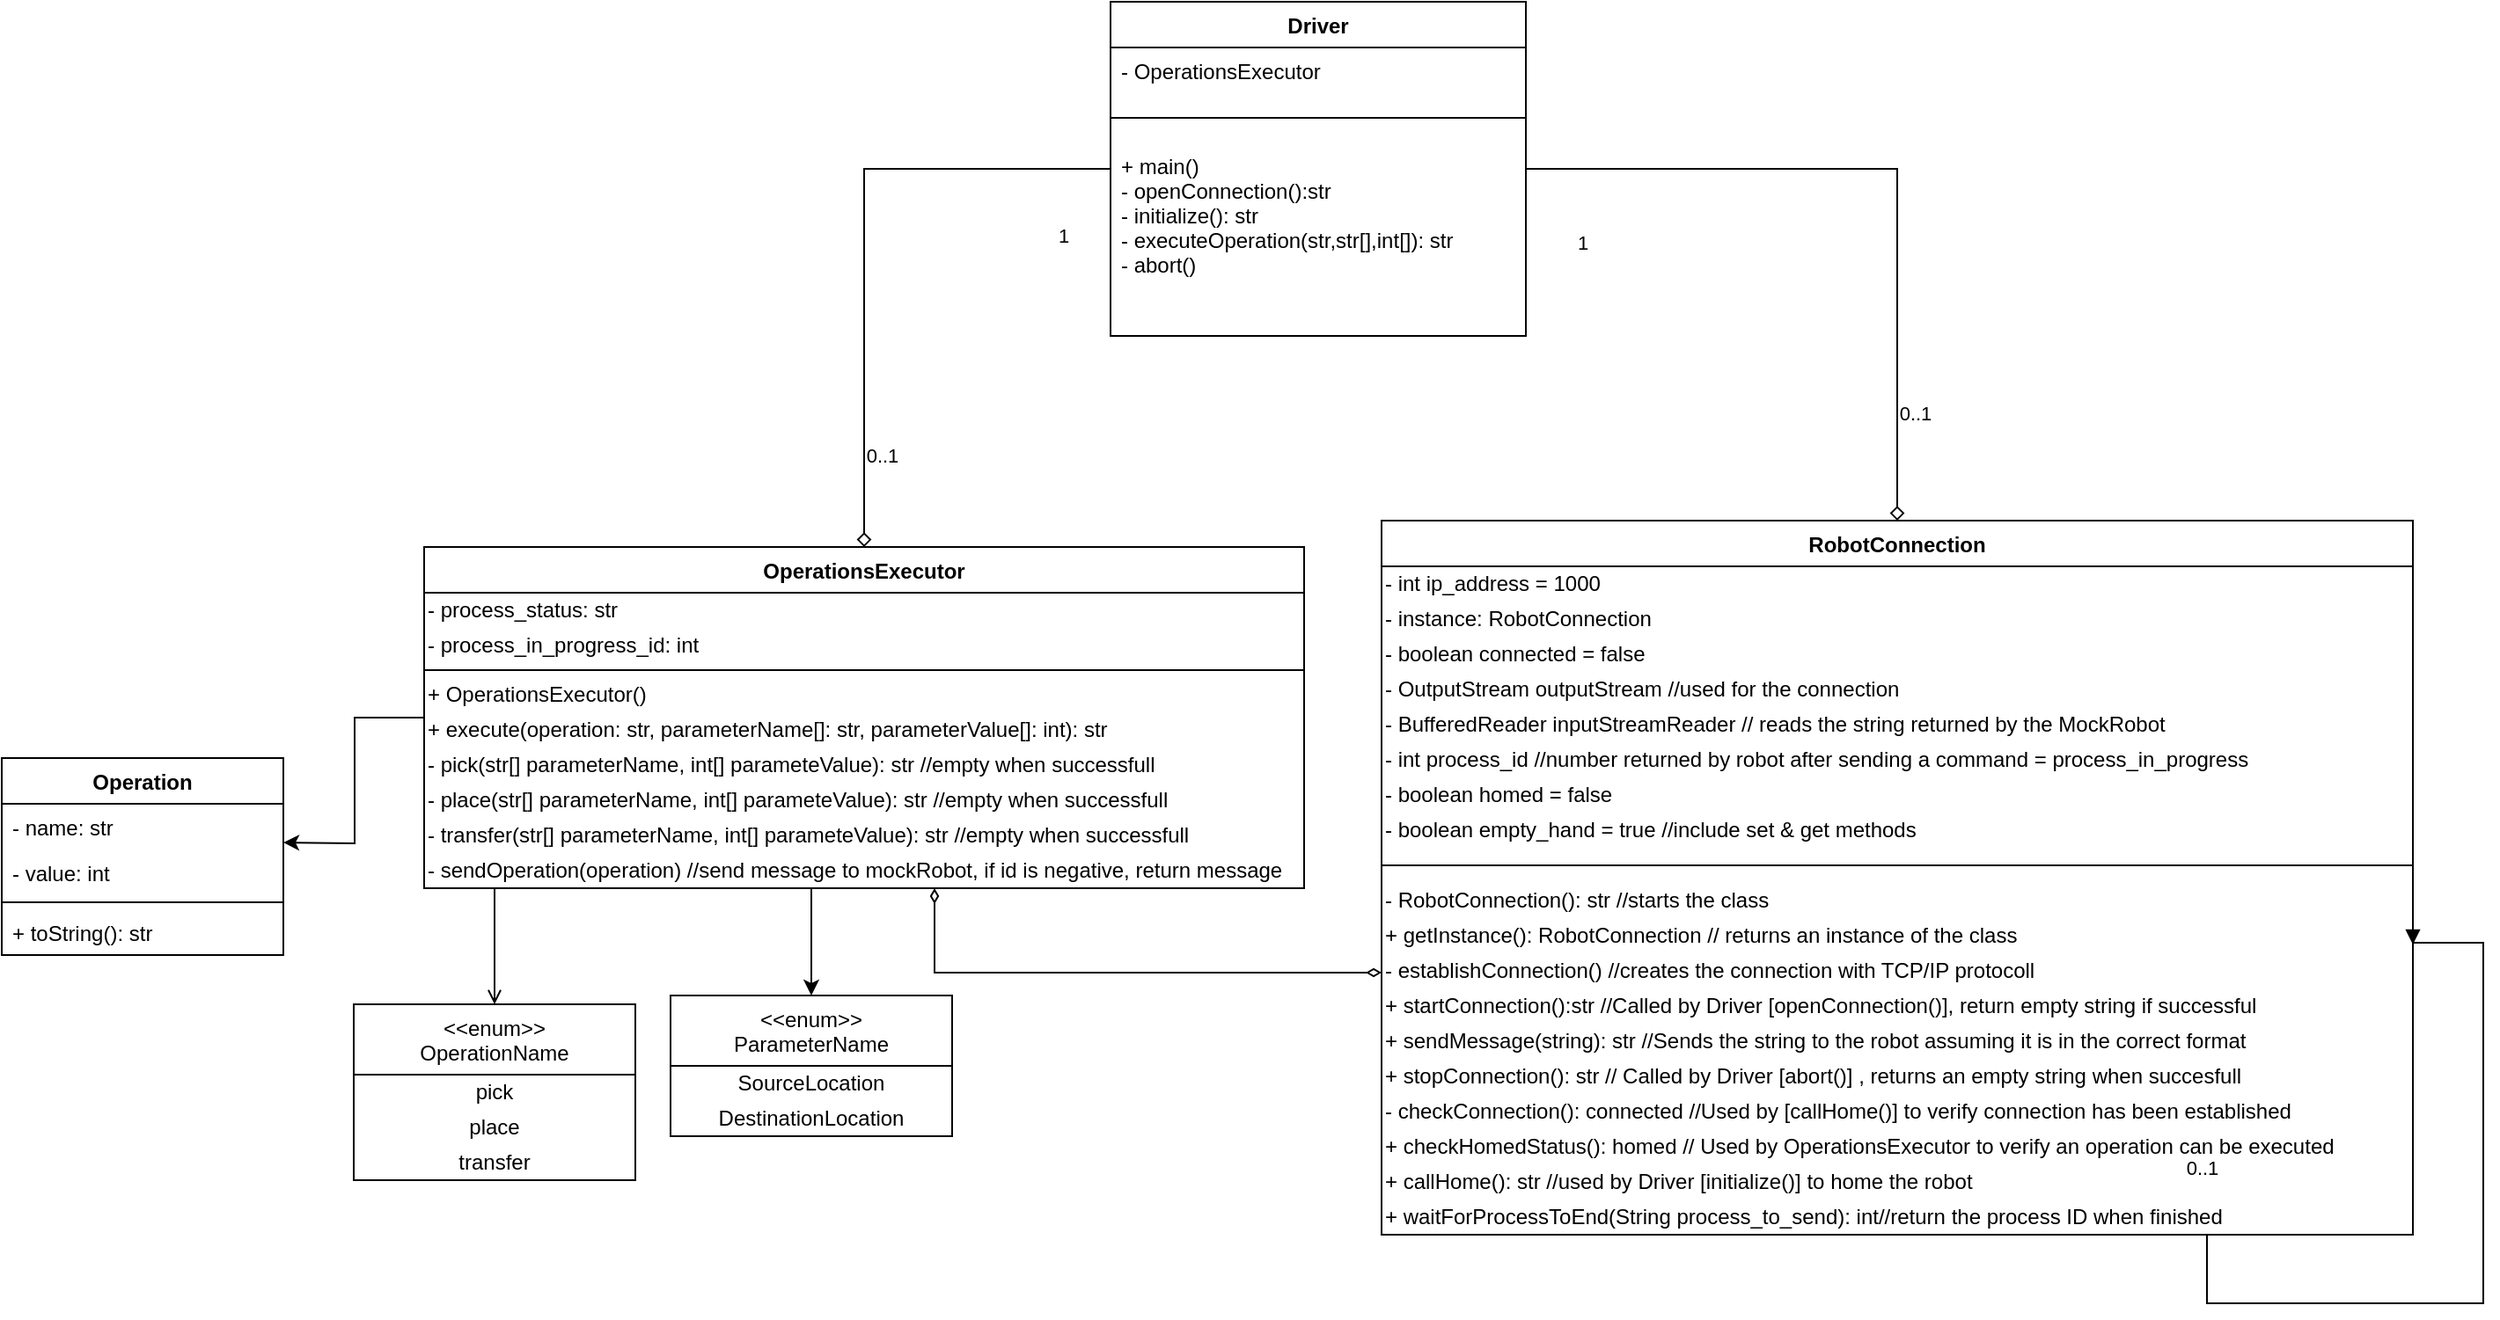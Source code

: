 <mxfile version="14.9.3" type="github">
  <diagram id="bwN6AeMt5tZ8UF1TNSbd" name="Page-1">
    <mxGraphModel dx="2049" dy="1690" grid="1" gridSize="10" guides="1" tooltips="1" connect="1" arrows="0" fold="1" page="1" pageScale="1" pageWidth="827" pageHeight="1169" math="0" shadow="0">
      <root>
        <mxCell id="0" />
        <mxCell id="1" parent="0" />
        <mxCell id="OFoZSoZyWxW7RN4DEDmb-1" value="Driver" style="swimlane;fontStyle=1;align=center;verticalAlign=top;childLayout=stackLayout;horizontal=1;startSize=26;horizontalStack=0;resizeParent=1;resizeParentMax=0;resizeLast=0;collapsible=1;marginBottom=0;" parent="1" vertex="1">
          <mxGeometry x="130" y="-50" width="236" height="190" as="geometry">
            <mxRectangle x="20" y="-150" width="70" height="26" as="alternateBounds" />
          </mxGeometry>
        </mxCell>
        <mxCell id="ZteklEqnGV9etw1wFDza-6" value="- OperationsExecutor" style="text;strokeColor=none;fillColor=none;align=left;verticalAlign=top;spacingLeft=4;spacingRight=4;overflow=hidden;rotatable=0;points=[[0,0.5],[1,0.5]];portConstraint=eastwest;" parent="OFoZSoZyWxW7RN4DEDmb-1" vertex="1">
          <mxGeometry y="26" width="236" height="26" as="geometry" />
        </mxCell>
        <mxCell id="OFoZSoZyWxW7RN4DEDmb-3" value="" style="line;strokeWidth=1;fillColor=none;align=left;verticalAlign=middle;spacingTop=-1;spacingLeft=3;spacingRight=3;rotatable=0;labelPosition=right;points=[];portConstraint=eastwest;" parent="OFoZSoZyWxW7RN4DEDmb-1" vertex="1">
          <mxGeometry y="52" width="236" height="28" as="geometry" />
        </mxCell>
        <mxCell id="OFoZSoZyWxW7RN4DEDmb-4" value="+ main()&#xa;- openConnection():str&#xa;- initialize(): str&#xa;- executeOperation(str,str[],int[]): str&#xa;- abort()&#xa;" style="text;strokeColor=none;fillColor=none;align=left;verticalAlign=top;spacingLeft=4;spacingRight=4;overflow=hidden;rotatable=0;points=[[0,0.5],[1,0.5]];portConstraint=eastwest;" parent="OFoZSoZyWxW7RN4DEDmb-1" vertex="1">
          <mxGeometry y="80" width="236" height="110" as="geometry" />
        </mxCell>
        <mxCell id="OFoZSoZyWxW7RN4DEDmb-5" value="RobotConnection" style="swimlane;fontStyle=1;align=center;verticalAlign=top;childLayout=stackLayout;horizontal=1;startSize=26;horizontalStack=0;resizeParent=1;resizeParentMax=0;resizeLast=0;collapsible=1;marginBottom=0;" parent="1" vertex="1">
          <mxGeometry x="284" y="245" width="586" height="406" as="geometry">
            <mxRectangle x="284" y="300" width="130" height="26" as="alternateBounds" />
          </mxGeometry>
        </mxCell>
        <mxCell id="UFVqu1UR7yA-cZj-ZWuM-9" value="&lt;span style=&quot;&quot;&gt;- int ip_address = 1000&lt;/span&gt;" style="text;html=1;strokeColor=none;fillColor=none;align=left;verticalAlign=middle;whiteSpace=wrap;rounded=0;labelBackgroundColor=none;" vertex="1" parent="OFoZSoZyWxW7RN4DEDmb-5">
          <mxGeometry y="26" width="586" height="20" as="geometry" />
        </mxCell>
        <mxCell id="UFVqu1UR7yA-cZj-ZWuM-10" value="&lt;span style=&quot;&quot;&gt;- instance: RobotConnection&lt;/span&gt;" style="text;html=1;strokeColor=none;fillColor=none;align=left;verticalAlign=middle;whiteSpace=wrap;rounded=0;labelBackgroundColor=none;" vertex="1" parent="OFoZSoZyWxW7RN4DEDmb-5">
          <mxGeometry y="46" width="586" height="20" as="geometry" />
        </mxCell>
        <mxCell id="UFVqu1UR7yA-cZj-ZWuM-11" value="&lt;span&gt;- boolean connected = false&lt;/span&gt;" style="text;html=1;strokeColor=none;fillColor=none;align=left;verticalAlign=middle;whiteSpace=wrap;rounded=0;labelBackgroundColor=none;" vertex="1" parent="OFoZSoZyWxW7RN4DEDmb-5">
          <mxGeometry y="66" width="586" height="20" as="geometry" />
        </mxCell>
        <mxCell id="UFVqu1UR7yA-cZj-ZWuM-12" value="&lt;span&gt;- OutputStream outputStream //used for the connection&lt;/span&gt;" style="text;html=1;strokeColor=none;fillColor=none;align=left;verticalAlign=middle;whiteSpace=wrap;rounded=0;labelBackgroundColor=none;" vertex="1" parent="OFoZSoZyWxW7RN4DEDmb-5">
          <mxGeometry y="86" width="586" height="20" as="geometry" />
        </mxCell>
        <mxCell id="UFVqu1UR7yA-cZj-ZWuM-13" value="&lt;span&gt;- BufferedReader inputStreamReader // reads the string returned by the MockRobot&lt;/span&gt;" style="text;html=1;strokeColor=none;fillColor=none;align=left;verticalAlign=middle;whiteSpace=wrap;rounded=0;labelBackgroundColor=none;" vertex="1" parent="OFoZSoZyWxW7RN4DEDmb-5">
          <mxGeometry y="106" width="586" height="20" as="geometry" />
        </mxCell>
        <mxCell id="UFVqu1UR7yA-cZj-ZWuM-14" value="&lt;span&gt;- int process_id //number returned by robot after sending a command = process_in_progress&lt;/span&gt;" style="text;html=1;strokeColor=none;fillColor=none;align=left;verticalAlign=middle;whiteSpace=wrap;rounded=0;labelBackgroundColor=none;" vertex="1" parent="OFoZSoZyWxW7RN4DEDmb-5">
          <mxGeometry y="126" width="586" height="20" as="geometry" />
        </mxCell>
        <mxCell id="UFVqu1UR7yA-cZj-ZWuM-15" value="&lt;span&gt;- boolean homed = false&lt;/span&gt;" style="text;html=1;strokeColor=none;fillColor=none;align=left;verticalAlign=middle;whiteSpace=wrap;rounded=0;labelBackgroundColor=none;" vertex="1" parent="OFoZSoZyWxW7RN4DEDmb-5">
          <mxGeometry y="146" width="586" height="20" as="geometry" />
        </mxCell>
        <mxCell id="UFVqu1UR7yA-cZj-ZWuM-17" value="&lt;span&gt;- boolean&amp;nbsp;&lt;/span&gt;empty_hand = true&amp;nbsp;&lt;span&gt;//include set &amp;amp; get methods&lt;/span&gt;" style="text;html=1;strokeColor=none;fillColor=none;align=left;verticalAlign=middle;whiteSpace=wrap;rounded=0;labelBackgroundColor=none;" vertex="1" parent="OFoZSoZyWxW7RN4DEDmb-5">
          <mxGeometry y="166" width="586" height="20" as="geometry" />
        </mxCell>
        <mxCell id="OFoZSoZyWxW7RN4DEDmb-7" value="" style="line;strokeWidth=1;fillColor=none;align=left;verticalAlign=middle;spacingTop=-1;spacingLeft=3;spacingRight=3;rotatable=0;labelPosition=right;points=[];portConstraint=eastwest;" parent="OFoZSoZyWxW7RN4DEDmb-5" vertex="1">
          <mxGeometry y="186" width="586" height="20" as="geometry" />
        </mxCell>
        <mxCell id="UFVqu1UR7yA-cZj-ZWuM-24" value="&lt;span&gt;- RobotConnection(): str //starts the class&amp;nbsp;&lt;/span&gt;" style="text;html=1;strokeColor=none;fillColor=none;align=left;verticalAlign=middle;whiteSpace=wrap;rounded=0;labelBackgroundColor=none;" vertex="1" parent="OFoZSoZyWxW7RN4DEDmb-5">
          <mxGeometry y="206" width="586" height="20" as="geometry" />
        </mxCell>
        <mxCell id="UFVqu1UR7yA-cZj-ZWuM-25" value="&lt;span&gt;+ getInstance(): RobotConnection // returns an instance of the class&lt;/span&gt;" style="text;html=1;strokeColor=none;fillColor=none;align=left;verticalAlign=middle;whiteSpace=wrap;rounded=0;labelBackgroundColor=none;" vertex="1" parent="OFoZSoZyWxW7RN4DEDmb-5">
          <mxGeometry y="226" width="586" height="20" as="geometry" />
        </mxCell>
        <mxCell id="UFVqu1UR7yA-cZj-ZWuM-26" value="&lt;span&gt;- establishConnection() //creates the connection with TCP/IP protocoll&lt;/span&gt;" style="text;html=1;strokeColor=none;fillColor=none;align=left;verticalAlign=middle;whiteSpace=wrap;rounded=0;labelBackgroundColor=none;" vertex="1" parent="OFoZSoZyWxW7RN4DEDmb-5">
          <mxGeometry y="246" width="586" height="20" as="geometry" />
        </mxCell>
        <mxCell id="UFVqu1UR7yA-cZj-ZWuM-27" value="&lt;span&gt;+ startConnection():str //Called by Driver [openConnection()], return empty string if successful&lt;/span&gt;" style="text;html=1;strokeColor=none;fillColor=none;align=left;verticalAlign=middle;whiteSpace=wrap;rounded=0;labelBackgroundColor=none;" vertex="1" parent="OFoZSoZyWxW7RN4DEDmb-5">
          <mxGeometry y="266" width="586" height="20" as="geometry" />
        </mxCell>
        <mxCell id="UFVqu1UR7yA-cZj-ZWuM-28" value="&lt;span&gt;+ sendMessage(string): str //Sends the string to the robot assuming it is in the correct format&lt;/span&gt;" style="text;html=1;strokeColor=none;fillColor=none;align=left;verticalAlign=middle;whiteSpace=wrap;rounded=0;labelBackgroundColor=none;" vertex="1" parent="OFoZSoZyWxW7RN4DEDmb-5">
          <mxGeometry y="286" width="586" height="20" as="geometry" />
        </mxCell>
        <mxCell id="UFVqu1UR7yA-cZj-ZWuM-29" value="&lt;span&gt;+ stopConnection(): str // Called by Driver [abort()] , returns an empty string when succesfull&lt;/span&gt;" style="text;html=1;strokeColor=none;fillColor=none;align=left;verticalAlign=middle;whiteSpace=wrap;rounded=0;labelBackgroundColor=none;" vertex="1" parent="OFoZSoZyWxW7RN4DEDmb-5">
          <mxGeometry y="306" width="586" height="20" as="geometry" />
        </mxCell>
        <mxCell id="UFVqu1UR7yA-cZj-ZWuM-30" value="&lt;span&gt;- checkConnection(): connected //Used by [callHome()] to verify connection has been established&lt;/span&gt;" style="text;html=1;strokeColor=none;fillColor=none;align=left;verticalAlign=middle;whiteSpace=wrap;rounded=0;labelBackgroundColor=none;" vertex="1" parent="OFoZSoZyWxW7RN4DEDmb-5">
          <mxGeometry y="326" width="586" height="20" as="geometry" />
        </mxCell>
        <mxCell id="UFVqu1UR7yA-cZj-ZWuM-31" value="&lt;span&gt;+ checkHomedStatus(): homed // Used by OperationsExecutor to verify an operation can be executed&lt;/span&gt;" style="text;html=1;strokeColor=none;fillColor=none;align=left;verticalAlign=middle;whiteSpace=wrap;rounded=0;labelBackgroundColor=none;" vertex="1" parent="OFoZSoZyWxW7RN4DEDmb-5">
          <mxGeometry y="346" width="586" height="20" as="geometry" />
        </mxCell>
        <mxCell id="UFVqu1UR7yA-cZj-ZWuM-32" value="&lt;span&gt;+ callHome(): str //used by Driver [initialize()] to home the robot&lt;/span&gt;" style="text;html=1;strokeColor=none;fillColor=none;align=left;verticalAlign=middle;whiteSpace=wrap;rounded=0;labelBackgroundColor=none;" vertex="1" parent="OFoZSoZyWxW7RN4DEDmb-5">
          <mxGeometry y="366" width="586" height="20" as="geometry" />
        </mxCell>
        <mxCell id="UFVqu1UR7yA-cZj-ZWuM-33" value="&lt;span&gt;+ waitForProcessToEnd(String process_to_send): int//return the process ID when finished&lt;/span&gt;" style="text;html=1;strokeColor=none;fillColor=none;align=left;verticalAlign=middle;whiteSpace=wrap;rounded=0;labelBackgroundColor=none;" vertex="1" parent="OFoZSoZyWxW7RN4DEDmb-5">
          <mxGeometry y="386" width="586" height="20" as="geometry" />
        </mxCell>
        <mxCell id="OFoZSoZyWxW7RN4DEDmb-10" style="edgeStyle=orthogonalEdgeStyle;rounded=0;orthogonalLoop=1;jettySize=auto;html=1;endArrow=block;endFill=1;entryX=1;entryY=0.75;entryDx=0;entryDy=0;" parent="OFoZSoZyWxW7RN4DEDmb-5" source="OFoZSoZyWxW7RN4DEDmb-5" target="UFVqu1UR7yA-cZj-ZWuM-25" edge="1">
          <mxGeometry relative="1" as="geometry">
            <mxPoint x="586" y="491" as="targetPoint" />
            <Array as="points">
              <mxPoint x="469" y="445" />
              <mxPoint x="626" y="445" />
              <mxPoint x="626" y="240" />
            </Array>
            <mxPoint x="468.8" y="576" as="sourcePoint" />
          </mxGeometry>
        </mxCell>
        <mxCell id="OFoZSoZyWxW7RN4DEDmb-11" value="0..1" style="edgeLabel;html=1;align=center;verticalAlign=middle;resizable=0;points=[];" parent="OFoZSoZyWxW7RN4DEDmb-10" vertex="1" connectable="0">
          <mxGeometry x="0.039" y="2" relative="1" as="geometry">
            <mxPoint x="-158" y="-44" as="offset" />
          </mxGeometry>
        </mxCell>
        <mxCell id="OFoZSoZyWxW7RN4DEDmb-9" style="edgeStyle=orthogonalEdgeStyle;rounded=0;orthogonalLoop=1;jettySize=auto;html=1;endArrow=diamond;endFill=0;" parent="1" source="OFoZSoZyWxW7RN4DEDmb-1" target="OFoZSoZyWxW7RN4DEDmb-5" edge="1">
          <mxGeometry relative="1" as="geometry">
            <Array as="points">
              <mxPoint x="577" y="45" />
            </Array>
          </mxGeometry>
        </mxCell>
        <mxCell id="OFoZSoZyWxW7RN4DEDmb-12" value="0..1" style="edgeLabel;html=1;align=center;verticalAlign=middle;resizable=0;points=[];" parent="OFoZSoZyWxW7RN4DEDmb-9" vertex="1" connectable="0">
          <mxGeometry x="0.656" y="-4" relative="1" as="geometry">
            <mxPoint x="14" y="9" as="offset" />
          </mxGeometry>
        </mxCell>
        <mxCell id="OFoZSoZyWxW7RN4DEDmb-13" value="1" style="edgeLabel;html=1;align=center;verticalAlign=middle;resizable=0;points=[];" parent="OFoZSoZyWxW7RN4DEDmb-9" vertex="1" connectable="0">
          <mxGeometry x="-0.844" y="-2" relative="1" as="geometry">
            <mxPoint y="40" as="offset" />
          </mxGeometry>
        </mxCell>
        <mxCell id="OFoZSoZyWxW7RN4DEDmb-26" style="edgeStyle=orthogonalEdgeStyle;rounded=0;orthogonalLoop=1;jettySize=auto;html=1;endArrow=diamondThin;endFill=0;startArrow=diamondThin;startFill=0;" parent="1" source="OFoZSoZyWxW7RN4DEDmb-19" target="OFoZSoZyWxW7RN4DEDmb-5" edge="1">
          <mxGeometry relative="1" as="geometry">
            <Array as="points">
              <mxPoint x="30" y="502" />
            </Array>
          </mxGeometry>
        </mxCell>
        <mxCell id="UFVqu1UR7yA-cZj-ZWuM-3" style="edgeStyle=orthogonalEdgeStyle;rounded=0;orthogonalLoop=1;jettySize=auto;html=1;entryX=0.5;entryY=0;entryDx=0;entryDy=0;" edge="1" parent="1" source="OFoZSoZyWxW7RN4DEDmb-19" target="UFVqu1UR7yA-cZj-ZWuM-1">
          <mxGeometry relative="1" as="geometry">
            <Array as="points">
              <mxPoint x="-40" y="480" />
              <mxPoint x="-40" y="480" />
            </Array>
          </mxGeometry>
        </mxCell>
        <mxCell id="UFVqu1UR7yA-cZj-ZWuM-8" style="edgeStyle=orthogonalEdgeStyle;rounded=0;orthogonalLoop=1;jettySize=auto;html=1;" edge="1" parent="1" source="OFoZSoZyWxW7RN4DEDmb-19">
          <mxGeometry relative="1" as="geometry">
            <mxPoint x="-340" y="428" as="targetPoint" />
          </mxGeometry>
        </mxCell>
        <mxCell id="OFoZSoZyWxW7RN4DEDmb-19" value="OperationsExecutor" style="swimlane;fontStyle=1;align=center;verticalAlign=top;childLayout=stackLayout;horizontal=1;startSize=26;horizontalStack=0;resizeParent=1;resizeParentMax=0;resizeLast=0;collapsible=1;marginBottom=0;" parent="1" vertex="1">
          <mxGeometry x="-260" y="260" width="500" height="194" as="geometry">
            <mxRectangle x="-40" y="390" width="150" height="26" as="alternateBounds" />
          </mxGeometry>
        </mxCell>
        <mxCell id="UFVqu1UR7yA-cZj-ZWuM-35" value="&lt;span&gt;- process_status: str&lt;/span&gt;" style="text;html=1;strokeColor=none;fillColor=none;align=left;verticalAlign=middle;whiteSpace=wrap;rounded=0;labelBackgroundColor=none;" vertex="1" parent="OFoZSoZyWxW7RN4DEDmb-19">
          <mxGeometry y="26" width="500" height="20" as="geometry" />
        </mxCell>
        <mxCell id="UFVqu1UR7yA-cZj-ZWuM-34" value="- process_in_progress_id: int" style="text;html=1;strokeColor=none;fillColor=none;align=left;verticalAlign=middle;whiteSpace=wrap;rounded=0;labelBackgroundColor=none;" vertex="1" parent="OFoZSoZyWxW7RN4DEDmb-19">
          <mxGeometry y="46" width="500" height="20" as="geometry" />
        </mxCell>
        <mxCell id="OFoZSoZyWxW7RN4DEDmb-21" value="" style="line;strokeWidth=1;fillColor=none;align=left;verticalAlign=middle;spacingTop=-1;spacingLeft=3;spacingRight=3;rotatable=0;labelPosition=right;points=[];portConstraint=eastwest;" parent="OFoZSoZyWxW7RN4DEDmb-19" vertex="1">
          <mxGeometry y="66" width="500" height="8" as="geometry" />
        </mxCell>
        <mxCell id="UFVqu1UR7yA-cZj-ZWuM-18" value="+ OperationsExecutor()" style="text;html=1;strokeColor=none;fillColor=none;align=left;verticalAlign=middle;whiteSpace=wrap;rounded=0;labelBackgroundColor=none;" vertex="1" parent="OFoZSoZyWxW7RN4DEDmb-19">
          <mxGeometry y="74" width="500" height="20" as="geometry" />
        </mxCell>
        <mxCell id="UFVqu1UR7yA-cZj-ZWuM-19" value="&lt;span&gt;+ execute(operation: str, parameterName[]: str, parameterValue[]: int): str&lt;/span&gt;" style="text;html=1;strokeColor=none;fillColor=none;align=left;verticalAlign=middle;whiteSpace=wrap;rounded=0;labelBackgroundColor=none;" vertex="1" parent="OFoZSoZyWxW7RN4DEDmb-19">
          <mxGeometry y="94" width="500" height="20" as="geometry" />
        </mxCell>
        <mxCell id="UFVqu1UR7yA-cZj-ZWuM-20" value="&lt;span&gt;- pick(str[] parameterName, int[] parameteValue): str //empty when successfull&lt;/span&gt;" style="text;html=1;strokeColor=none;fillColor=none;align=left;verticalAlign=middle;whiteSpace=wrap;rounded=0;labelBackgroundColor=none;" vertex="1" parent="OFoZSoZyWxW7RN4DEDmb-19">
          <mxGeometry y="114" width="500" height="20" as="geometry" />
        </mxCell>
        <mxCell id="UFVqu1UR7yA-cZj-ZWuM-22" value="&lt;span&gt;- place(str[] parameterName, int[] parameteValue): str //empty when successfull&lt;/span&gt;" style="text;html=1;strokeColor=none;fillColor=none;align=left;verticalAlign=middle;whiteSpace=wrap;rounded=0;labelBackgroundColor=none;" vertex="1" parent="OFoZSoZyWxW7RN4DEDmb-19">
          <mxGeometry y="134" width="500" height="20" as="geometry" />
        </mxCell>
        <mxCell id="UFVqu1UR7yA-cZj-ZWuM-21" value="&lt;span&gt;- transfer(str[] parameterName, int[] parameteValue): str //empty when successfull&lt;/span&gt;" style="text;html=1;strokeColor=none;fillColor=none;align=left;verticalAlign=middle;whiteSpace=wrap;rounded=0;labelBackgroundColor=none;" vertex="1" parent="OFoZSoZyWxW7RN4DEDmb-19">
          <mxGeometry y="154" width="500" height="20" as="geometry" />
        </mxCell>
        <mxCell id="UFVqu1UR7yA-cZj-ZWuM-23" value="- sendOperation(operation) //send message to mockRobot, if id is negative, return message" style="text;html=1;strokeColor=none;fillColor=none;align=left;verticalAlign=middle;whiteSpace=wrap;rounded=0;labelBackgroundColor=none;" vertex="1" parent="OFoZSoZyWxW7RN4DEDmb-19">
          <mxGeometry y="174" width="500" height="20" as="geometry" />
        </mxCell>
        <mxCell id="OFoZSoZyWxW7RN4DEDmb-32" style="edgeStyle=orthogonalEdgeStyle;rounded=0;orthogonalLoop=1;jettySize=auto;html=1;endArrow=none;endFill=0;startArrow=open;startFill=0;" parent="1" source="OFoZSoZyWxW7RN4DEDmb-28" target="UFVqu1UR7yA-cZj-ZWuM-23" edge="1">
          <mxGeometry relative="1" as="geometry">
            <mxPoint x="-220" y="470" as="targetPoint" />
            <Array as="points">
              <mxPoint x="-220" y="480" />
              <mxPoint x="-220" y="480" />
            </Array>
          </mxGeometry>
        </mxCell>
        <mxCell id="OFoZSoZyWxW7RN4DEDmb-28" value="&lt;&lt;enum&gt;&gt;&#xa;OperationName" style="swimlane;fontStyle=0;childLayout=stackLayout;horizontal=1;startSize=40;fillColor=none;horizontalStack=0;resizeParent=1;resizeParentMax=0;resizeLast=0;collapsible=1;marginBottom=0;" parent="1" vertex="1">
          <mxGeometry x="-300" y="520" width="160" height="100" as="geometry">
            <mxRectangle x="-220" y="620" width="120" height="40" as="alternateBounds" />
          </mxGeometry>
        </mxCell>
        <mxCell id="UFVqu1UR7yA-cZj-ZWuM-40" value="pick" style="text;html=1;strokeColor=none;fillColor=none;align=center;verticalAlign=middle;whiteSpace=wrap;rounded=0;labelBackgroundColor=none;" vertex="1" parent="OFoZSoZyWxW7RN4DEDmb-28">
          <mxGeometry y="40" width="160" height="20" as="geometry" />
        </mxCell>
        <mxCell id="UFVqu1UR7yA-cZj-ZWuM-41" value="&lt;span&gt;place&lt;/span&gt;" style="text;html=1;strokeColor=none;fillColor=none;align=center;verticalAlign=middle;whiteSpace=wrap;rounded=0;labelBackgroundColor=none;" vertex="1" parent="OFoZSoZyWxW7RN4DEDmb-28">
          <mxGeometry y="60" width="160" height="20" as="geometry" />
        </mxCell>
        <mxCell id="UFVqu1UR7yA-cZj-ZWuM-42" value="transfer" style="text;html=1;strokeColor=none;fillColor=none;align=center;verticalAlign=middle;whiteSpace=wrap;rounded=0;labelBackgroundColor=none;" vertex="1" parent="OFoZSoZyWxW7RN4DEDmb-28">
          <mxGeometry y="80" width="160" height="20" as="geometry" />
        </mxCell>
        <mxCell id="UFVqu1UR7yA-cZj-ZWuM-1" value="&lt;&lt;enum&gt;&gt;&#xa;ParameterName" style="swimlane;fontStyle=0;childLayout=stackLayout;horizontal=1;startSize=40;fillColor=none;horizontalStack=0;resizeParent=1;resizeParentMax=0;resizeLast=0;collapsible=1;marginBottom=0;" vertex="1" parent="1">
          <mxGeometry x="-120" y="515" width="160" height="80" as="geometry">
            <mxRectangle x="-220" y="620" width="120" height="40" as="alternateBounds" />
          </mxGeometry>
        </mxCell>
        <mxCell id="UFVqu1UR7yA-cZj-ZWuM-48" value="&lt;span style=&quot;text-align: left&quot;&gt;SourceLocation&lt;/span&gt;" style="text;html=1;strokeColor=none;fillColor=none;align=center;verticalAlign=middle;whiteSpace=wrap;rounded=0;labelBackgroundColor=none;" vertex="1" parent="UFVqu1UR7yA-cZj-ZWuM-1">
          <mxGeometry y="40" width="160" height="20" as="geometry" />
        </mxCell>
        <mxCell id="UFVqu1UR7yA-cZj-ZWuM-47" value="&lt;span style=&quot;text-align: left&quot;&gt;DestinationLocation&lt;/span&gt;" style="text;html=1;strokeColor=none;fillColor=none;align=center;verticalAlign=middle;whiteSpace=wrap;rounded=0;labelBackgroundColor=none;" vertex="1" parent="UFVqu1UR7yA-cZj-ZWuM-1">
          <mxGeometry y="60" width="160" height="20" as="geometry" />
        </mxCell>
        <mxCell id="UFVqu1UR7yA-cZj-ZWuM-4" value="Operation" style="swimlane;fontStyle=1;align=center;verticalAlign=top;childLayout=stackLayout;horizontal=1;startSize=26;horizontalStack=0;resizeParent=1;resizeParentMax=0;resizeLast=0;collapsible=1;marginBottom=0;" vertex="1" parent="1">
          <mxGeometry x="-500" y="380" width="160" height="112" as="geometry" />
        </mxCell>
        <mxCell id="UFVqu1UR7yA-cZj-ZWuM-49" value="- name: str" style="text;strokeColor=none;fillColor=none;align=left;verticalAlign=top;spacingLeft=4;spacingRight=4;overflow=hidden;rotatable=0;points=[[0,0.5],[1,0.5]];portConstraint=eastwest;" vertex="1" parent="UFVqu1UR7yA-cZj-ZWuM-4">
          <mxGeometry y="26" width="160" height="26" as="geometry" />
        </mxCell>
        <mxCell id="UFVqu1UR7yA-cZj-ZWuM-50" value="- value: int" style="text;strokeColor=none;fillColor=none;align=left;verticalAlign=top;spacingLeft=4;spacingRight=4;overflow=hidden;rotatable=0;points=[[0,0.5],[1,0.5]];portConstraint=eastwest;" vertex="1" parent="UFVqu1UR7yA-cZj-ZWuM-4">
          <mxGeometry y="52" width="160" height="26" as="geometry" />
        </mxCell>
        <mxCell id="UFVqu1UR7yA-cZj-ZWuM-6" value="" style="line;strokeWidth=1;fillColor=none;align=left;verticalAlign=middle;spacingTop=-1;spacingLeft=3;spacingRight=3;rotatable=0;labelPosition=right;points=[];portConstraint=eastwest;" vertex="1" parent="UFVqu1UR7yA-cZj-ZWuM-4">
          <mxGeometry y="78" width="160" height="8" as="geometry" />
        </mxCell>
        <mxCell id="UFVqu1UR7yA-cZj-ZWuM-7" value="+ toString(): str" style="text;strokeColor=none;fillColor=none;align=left;verticalAlign=top;spacingLeft=4;spacingRight=4;overflow=hidden;rotatable=0;points=[[0,0.5],[1,0.5]];portConstraint=eastwest;" vertex="1" parent="UFVqu1UR7yA-cZj-ZWuM-4">
          <mxGeometry y="86" width="160" height="26" as="geometry" />
        </mxCell>
        <mxCell id="UFVqu1UR7yA-cZj-ZWuM-37" style="edgeStyle=orthogonalEdgeStyle;rounded=0;orthogonalLoop=1;jettySize=auto;html=1;endArrow=diamond;endFill=0;" edge="1" parent="1" source="OFoZSoZyWxW7RN4DEDmb-4" target="OFoZSoZyWxW7RN4DEDmb-19">
          <mxGeometry relative="1" as="geometry">
            <mxPoint x="243" y="90" as="sourcePoint" />
            <mxPoint x="351" y="235" as="targetPoint" />
            <Array as="points">
              <mxPoint x="-10" y="45" />
            </Array>
          </mxGeometry>
        </mxCell>
        <mxCell id="UFVqu1UR7yA-cZj-ZWuM-38" value="0..1" style="edgeLabel;html=1;align=center;verticalAlign=middle;resizable=0;points=[];" vertex="1" connectable="0" parent="UFVqu1UR7yA-cZj-ZWuM-37">
          <mxGeometry x="0.656" y="-4" relative="1" as="geometry">
            <mxPoint x="14" y="9" as="offset" />
          </mxGeometry>
        </mxCell>
        <mxCell id="UFVqu1UR7yA-cZj-ZWuM-39" value="1" style="edgeLabel;html=1;align=center;verticalAlign=middle;resizable=0;points=[];" vertex="1" connectable="0" parent="UFVqu1UR7yA-cZj-ZWuM-37">
          <mxGeometry x="-0.844" y="-2" relative="1" as="geometry">
            <mxPoint y="40" as="offset" />
          </mxGeometry>
        </mxCell>
      </root>
    </mxGraphModel>
  </diagram>
</mxfile>
